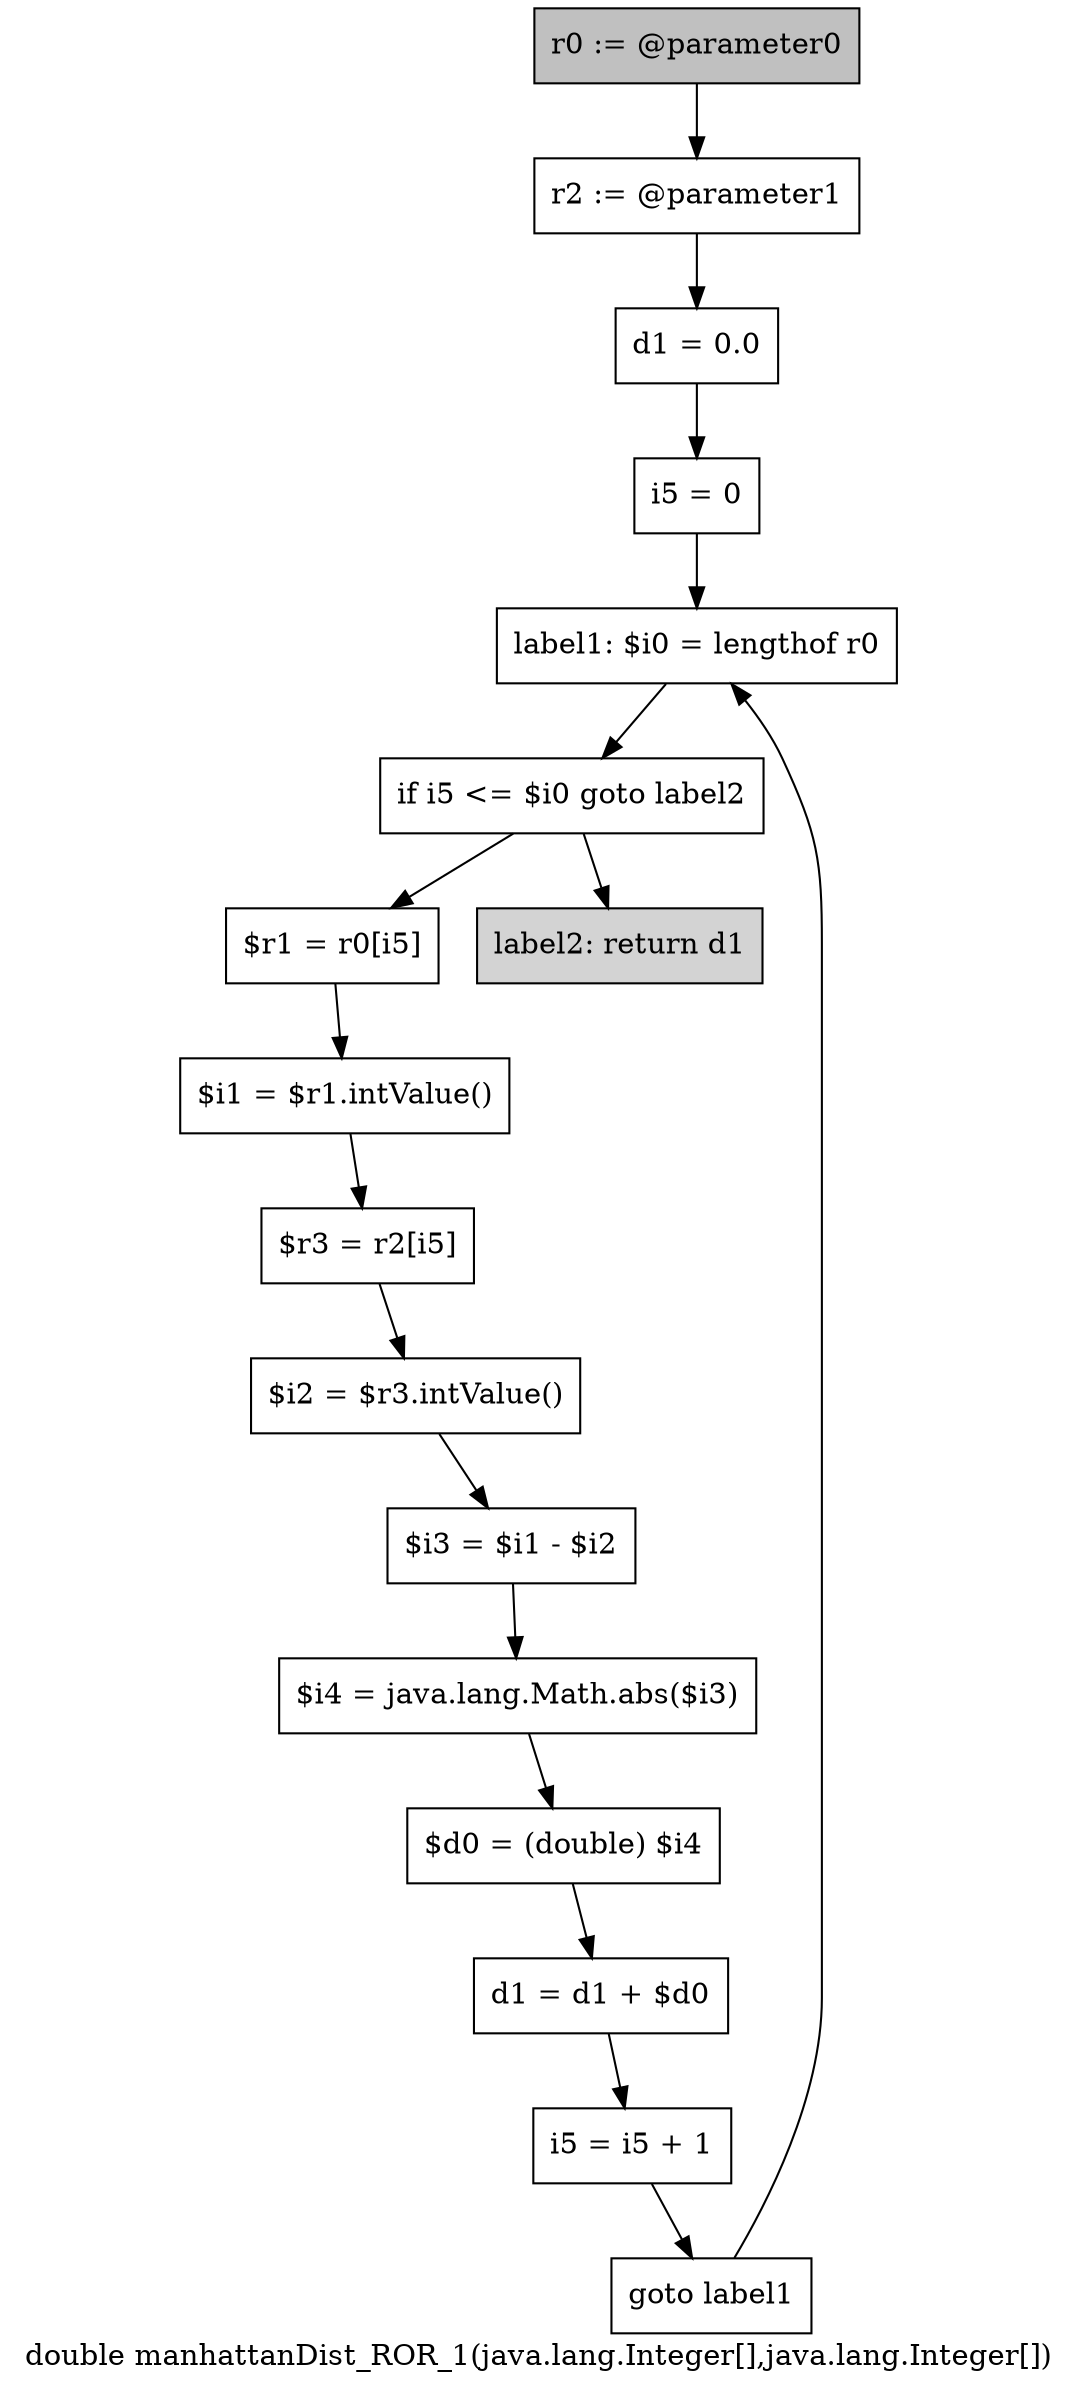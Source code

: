 digraph "double manhattanDist_ROR_1(java.lang.Integer[],java.lang.Integer[])" {
    label="double manhattanDist_ROR_1(java.lang.Integer[],java.lang.Integer[])";
    node [shape=box];
    "0" [style=filled,fillcolor=gray,label="r0 := @parameter0",];
    "1" [label="r2 := @parameter1",];
    "0"->"1";
    "2" [label="d1 = 0.0",];
    "1"->"2";
    "3" [label="i5 = 0",];
    "2"->"3";
    "4" [label="label1: $i0 = lengthof r0",];
    "3"->"4";
    "5" [label="if i5 <= $i0 goto label2",];
    "4"->"5";
    "6" [label="$r1 = r0[i5]",];
    "5"->"6";
    "16" [style=filled,fillcolor=lightgray,label="label2: return d1",];
    "5"->"16";
    "7" [label="$i1 = $r1.intValue()",];
    "6"->"7";
    "8" [label="$r3 = r2[i5]",];
    "7"->"8";
    "9" [label="$i2 = $r3.intValue()",];
    "8"->"9";
    "10" [label="$i3 = $i1 - $i2",];
    "9"->"10";
    "11" [label="$i4 = java.lang.Math.abs($i3)",];
    "10"->"11";
    "12" [label="$d0 = (double) $i4",];
    "11"->"12";
    "13" [label="d1 = d1 + $d0",];
    "12"->"13";
    "14" [label="i5 = i5 + 1",];
    "13"->"14";
    "15" [label="goto label1",];
    "14"->"15";
    "15"->"4";
}
